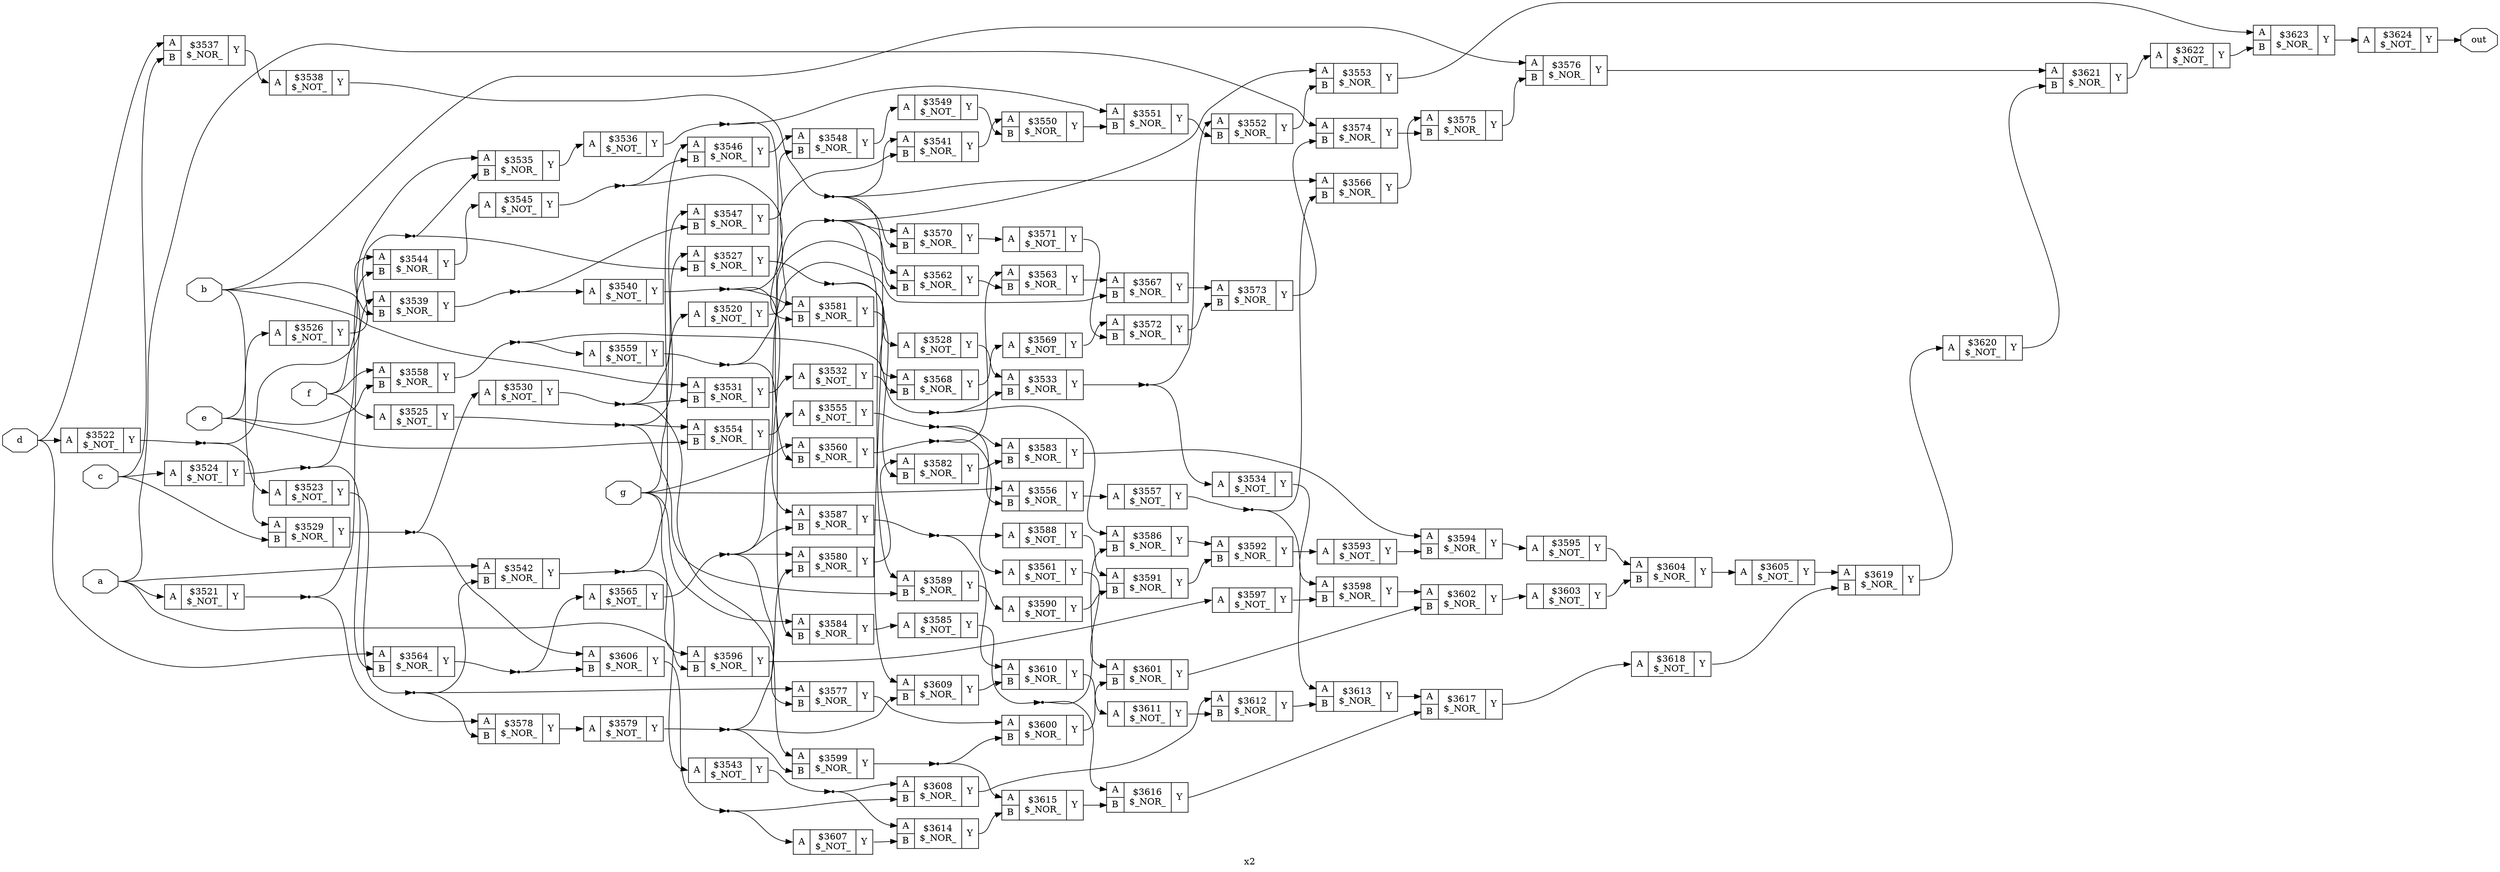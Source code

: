 digraph "x2" {
label="x2";
rankdir="LR";
remincross=true;
n105 [ shape=octagon, label="a", color="black", fontcolor="black" ];
n106 [ shape=octagon, label="b", color="black", fontcolor="black" ];
n107 [ shape=octagon, label="c", color="black", fontcolor="black" ];
n108 [ shape=octagon, label="d", color="black", fontcolor="black" ];
n109 [ shape=octagon, label="e", color="black", fontcolor="black" ];
n110 [ shape=octagon, label="f", color="black", fontcolor="black" ];
n111 [ shape=octagon, label="g", color="black", fontcolor="black" ];
n112 [ shape=octagon, label="out", color="black", fontcolor="black" ];
c115 [ shape=record, label="{{<p113> A}|$3520\n$_NOT_|{<p114> Y}}" ];
c116 [ shape=record, label="{{<p113> A}|$3521\n$_NOT_|{<p114> Y}}" ];
c117 [ shape=record, label="{{<p113> A}|$3522\n$_NOT_|{<p114> Y}}" ];
c118 [ shape=record, label="{{<p113> A}|$3523\n$_NOT_|{<p114> Y}}" ];
c119 [ shape=record, label="{{<p113> A}|$3524\n$_NOT_|{<p114> Y}}" ];
c120 [ shape=record, label="{{<p113> A}|$3525\n$_NOT_|{<p114> Y}}" ];
c121 [ shape=record, label="{{<p113> A}|$3526\n$_NOT_|{<p114> Y}}" ];
c123 [ shape=record, label="{{<p113> A|<p122> B}|$3527\n$_NOR_|{<p114> Y}}" ];
c124 [ shape=record, label="{{<p113> A}|$3528\n$_NOT_|{<p114> Y}}" ];
c125 [ shape=record, label="{{<p113> A|<p122> B}|$3529\n$_NOR_|{<p114> Y}}" ];
c126 [ shape=record, label="{{<p113> A}|$3530\n$_NOT_|{<p114> Y}}" ];
c127 [ shape=record, label="{{<p113> A|<p122> B}|$3531\n$_NOR_|{<p114> Y}}" ];
c128 [ shape=record, label="{{<p113> A}|$3532\n$_NOT_|{<p114> Y}}" ];
c129 [ shape=record, label="{{<p113> A|<p122> B}|$3533\n$_NOR_|{<p114> Y}}" ];
c130 [ shape=record, label="{{<p113> A}|$3534\n$_NOT_|{<p114> Y}}" ];
c131 [ shape=record, label="{{<p113> A|<p122> B}|$3535\n$_NOR_|{<p114> Y}}" ];
c132 [ shape=record, label="{{<p113> A}|$3536\n$_NOT_|{<p114> Y}}" ];
c133 [ shape=record, label="{{<p113> A|<p122> B}|$3537\n$_NOR_|{<p114> Y}}" ];
c134 [ shape=record, label="{{<p113> A}|$3538\n$_NOT_|{<p114> Y}}" ];
c135 [ shape=record, label="{{<p113> A|<p122> B}|$3539\n$_NOR_|{<p114> Y}}" ];
c136 [ shape=record, label="{{<p113> A}|$3540\n$_NOT_|{<p114> Y}}" ];
c137 [ shape=record, label="{{<p113> A|<p122> B}|$3541\n$_NOR_|{<p114> Y}}" ];
c138 [ shape=record, label="{{<p113> A|<p122> B}|$3542\n$_NOR_|{<p114> Y}}" ];
c139 [ shape=record, label="{{<p113> A}|$3543\n$_NOT_|{<p114> Y}}" ];
c140 [ shape=record, label="{{<p113> A|<p122> B}|$3544\n$_NOR_|{<p114> Y}}" ];
c141 [ shape=record, label="{{<p113> A}|$3545\n$_NOT_|{<p114> Y}}" ];
c142 [ shape=record, label="{{<p113> A|<p122> B}|$3546\n$_NOR_|{<p114> Y}}" ];
c143 [ shape=record, label="{{<p113> A|<p122> B}|$3547\n$_NOR_|{<p114> Y}}" ];
c144 [ shape=record, label="{{<p113> A|<p122> B}|$3548\n$_NOR_|{<p114> Y}}" ];
c145 [ shape=record, label="{{<p113> A}|$3549\n$_NOT_|{<p114> Y}}" ];
c146 [ shape=record, label="{{<p113> A|<p122> B}|$3550\n$_NOR_|{<p114> Y}}" ];
c147 [ shape=record, label="{{<p113> A|<p122> B}|$3551\n$_NOR_|{<p114> Y}}" ];
c148 [ shape=record, label="{{<p113> A|<p122> B}|$3552\n$_NOR_|{<p114> Y}}" ];
c149 [ shape=record, label="{{<p113> A|<p122> B}|$3553\n$_NOR_|{<p114> Y}}" ];
c150 [ shape=record, label="{{<p113> A|<p122> B}|$3554\n$_NOR_|{<p114> Y}}" ];
c151 [ shape=record, label="{{<p113> A}|$3555\n$_NOT_|{<p114> Y}}" ];
c152 [ shape=record, label="{{<p113> A|<p122> B}|$3556\n$_NOR_|{<p114> Y}}" ];
c153 [ shape=record, label="{{<p113> A}|$3557\n$_NOT_|{<p114> Y}}" ];
c154 [ shape=record, label="{{<p113> A|<p122> B}|$3558\n$_NOR_|{<p114> Y}}" ];
c155 [ shape=record, label="{{<p113> A}|$3559\n$_NOT_|{<p114> Y}}" ];
c156 [ shape=record, label="{{<p113> A|<p122> B}|$3560\n$_NOR_|{<p114> Y}}" ];
c157 [ shape=record, label="{{<p113> A}|$3561\n$_NOT_|{<p114> Y}}" ];
c158 [ shape=record, label="{{<p113> A|<p122> B}|$3562\n$_NOR_|{<p114> Y}}" ];
c159 [ shape=record, label="{{<p113> A|<p122> B}|$3563\n$_NOR_|{<p114> Y}}" ];
c160 [ shape=record, label="{{<p113> A|<p122> B}|$3564\n$_NOR_|{<p114> Y}}" ];
c161 [ shape=record, label="{{<p113> A}|$3565\n$_NOT_|{<p114> Y}}" ];
c162 [ shape=record, label="{{<p113> A|<p122> B}|$3566\n$_NOR_|{<p114> Y}}" ];
c163 [ shape=record, label="{{<p113> A|<p122> B}|$3567\n$_NOR_|{<p114> Y}}" ];
c164 [ shape=record, label="{{<p113> A|<p122> B}|$3568\n$_NOR_|{<p114> Y}}" ];
c165 [ shape=record, label="{{<p113> A}|$3569\n$_NOT_|{<p114> Y}}" ];
c166 [ shape=record, label="{{<p113> A|<p122> B}|$3570\n$_NOR_|{<p114> Y}}" ];
c167 [ shape=record, label="{{<p113> A}|$3571\n$_NOT_|{<p114> Y}}" ];
c168 [ shape=record, label="{{<p113> A|<p122> B}|$3572\n$_NOR_|{<p114> Y}}" ];
c169 [ shape=record, label="{{<p113> A|<p122> B}|$3573\n$_NOR_|{<p114> Y}}" ];
c170 [ shape=record, label="{{<p113> A|<p122> B}|$3574\n$_NOR_|{<p114> Y}}" ];
c171 [ shape=record, label="{{<p113> A|<p122> B}|$3575\n$_NOR_|{<p114> Y}}" ];
c172 [ shape=record, label="{{<p113> A|<p122> B}|$3576\n$_NOR_|{<p114> Y}}" ];
c173 [ shape=record, label="{{<p113> A|<p122> B}|$3577\n$_NOR_|{<p114> Y}}" ];
c174 [ shape=record, label="{{<p113> A|<p122> B}|$3578\n$_NOR_|{<p114> Y}}" ];
c175 [ shape=record, label="{{<p113> A}|$3579\n$_NOT_|{<p114> Y}}" ];
c176 [ shape=record, label="{{<p113> A|<p122> B}|$3580\n$_NOR_|{<p114> Y}}" ];
c177 [ shape=record, label="{{<p113> A|<p122> B}|$3581\n$_NOR_|{<p114> Y}}" ];
c178 [ shape=record, label="{{<p113> A|<p122> B}|$3582\n$_NOR_|{<p114> Y}}" ];
c179 [ shape=record, label="{{<p113> A|<p122> B}|$3583\n$_NOR_|{<p114> Y}}" ];
c180 [ shape=record, label="{{<p113> A|<p122> B}|$3584\n$_NOR_|{<p114> Y}}" ];
c181 [ shape=record, label="{{<p113> A}|$3585\n$_NOT_|{<p114> Y}}" ];
c182 [ shape=record, label="{{<p113> A|<p122> B}|$3586\n$_NOR_|{<p114> Y}}" ];
c183 [ shape=record, label="{{<p113> A|<p122> B}|$3587\n$_NOR_|{<p114> Y}}" ];
c184 [ shape=record, label="{{<p113> A}|$3588\n$_NOT_|{<p114> Y}}" ];
c185 [ shape=record, label="{{<p113> A|<p122> B}|$3589\n$_NOR_|{<p114> Y}}" ];
c186 [ shape=record, label="{{<p113> A}|$3590\n$_NOT_|{<p114> Y}}" ];
c187 [ shape=record, label="{{<p113> A|<p122> B}|$3591\n$_NOR_|{<p114> Y}}" ];
c188 [ shape=record, label="{{<p113> A|<p122> B}|$3592\n$_NOR_|{<p114> Y}}" ];
c189 [ shape=record, label="{{<p113> A}|$3593\n$_NOT_|{<p114> Y}}" ];
c190 [ shape=record, label="{{<p113> A|<p122> B}|$3594\n$_NOR_|{<p114> Y}}" ];
c191 [ shape=record, label="{{<p113> A}|$3595\n$_NOT_|{<p114> Y}}" ];
c192 [ shape=record, label="{{<p113> A|<p122> B}|$3596\n$_NOR_|{<p114> Y}}" ];
c193 [ shape=record, label="{{<p113> A}|$3597\n$_NOT_|{<p114> Y}}" ];
c194 [ shape=record, label="{{<p113> A|<p122> B}|$3598\n$_NOR_|{<p114> Y}}" ];
c195 [ shape=record, label="{{<p113> A|<p122> B}|$3599\n$_NOR_|{<p114> Y}}" ];
c196 [ shape=record, label="{{<p113> A|<p122> B}|$3600\n$_NOR_|{<p114> Y}}" ];
c197 [ shape=record, label="{{<p113> A|<p122> B}|$3601\n$_NOR_|{<p114> Y}}" ];
c198 [ shape=record, label="{{<p113> A|<p122> B}|$3602\n$_NOR_|{<p114> Y}}" ];
c199 [ shape=record, label="{{<p113> A}|$3603\n$_NOT_|{<p114> Y}}" ];
c200 [ shape=record, label="{{<p113> A|<p122> B}|$3604\n$_NOR_|{<p114> Y}}" ];
c201 [ shape=record, label="{{<p113> A}|$3605\n$_NOT_|{<p114> Y}}" ];
c202 [ shape=record, label="{{<p113> A|<p122> B}|$3606\n$_NOR_|{<p114> Y}}" ];
c203 [ shape=record, label="{{<p113> A}|$3607\n$_NOT_|{<p114> Y}}" ];
c204 [ shape=record, label="{{<p113> A|<p122> B}|$3608\n$_NOR_|{<p114> Y}}" ];
c205 [ shape=record, label="{{<p113> A|<p122> B}|$3609\n$_NOR_|{<p114> Y}}" ];
c206 [ shape=record, label="{{<p113> A|<p122> B}|$3610\n$_NOR_|{<p114> Y}}" ];
c207 [ shape=record, label="{{<p113> A}|$3611\n$_NOT_|{<p114> Y}}" ];
c208 [ shape=record, label="{{<p113> A|<p122> B}|$3612\n$_NOR_|{<p114> Y}}" ];
c209 [ shape=record, label="{{<p113> A|<p122> B}|$3613\n$_NOR_|{<p114> Y}}" ];
c210 [ shape=record, label="{{<p113> A|<p122> B}|$3614\n$_NOR_|{<p114> Y}}" ];
c211 [ shape=record, label="{{<p113> A|<p122> B}|$3615\n$_NOR_|{<p114> Y}}" ];
c212 [ shape=record, label="{{<p113> A|<p122> B}|$3616\n$_NOR_|{<p114> Y}}" ];
c213 [ shape=record, label="{{<p113> A|<p122> B}|$3617\n$_NOR_|{<p114> Y}}" ];
c214 [ shape=record, label="{{<p113> A}|$3618\n$_NOT_|{<p114> Y}}" ];
c215 [ shape=record, label="{{<p113> A|<p122> B}|$3619\n$_NOR_|{<p114> Y}}" ];
c216 [ shape=record, label="{{<p113> A}|$3620\n$_NOT_|{<p114> Y}}" ];
c217 [ shape=record, label="{{<p113> A|<p122> B}|$3621\n$_NOR_|{<p114> Y}}" ];
c218 [ shape=record, label="{{<p113> A}|$3622\n$_NOT_|{<p114> Y}}" ];
c219 [ shape=record, label="{{<p113> A|<p122> B}|$3623\n$_NOR_|{<p114> Y}}" ];
c220 [ shape=record, label="{{<p113> A}|$3624\n$_NOT_|{<p114> Y}}" ];
c207:p114:e -> c208:p122:w [color="black", label=""];
c216:p114:e -> c217:p122:w [color="black", label=""];
c203:p114:e -> c210:p122:w [color="black", label=""];
c204:p114:e -> c208:p113:w [color="black", label=""];
c205:p114:e -> c206:p122:w [color="black", label=""];
c206:p114:e -> c207:p113:w [color="black", label=""];
n104 [ shape=point ];
c115:p114:e -> n104:w [color="black", label=""];
n104:e -> c149:p113:w [color="black", label=""];
n104:e -> c158:p113:w [color="black", label=""];
n104:e -> c166:p113:w [color="black", label=""];
n104:e -> c185:p113:w [color="black", label=""];
n105:e -> c116:p113:w [color="black", label=""];
n105:e -> c138:p113:w [color="black", label=""];
n105:e -> c170:p113:w [color="black", label=""];
n105:e -> c192:p122:w [color="black", label=""];
n106:e -> c118:p113:w [color="black", label=""];
n106:e -> c127:p113:w [color="black", label=""];
n106:e -> c135:p122:w [color="black", label=""];
n106:e -> c172:p113:w [color="black", label=""];
n107:e -> c119:p113:w [color="black", label=""];
n107:e -> c125:p122:w [color="black", label=""];
n107:e -> c133:p122:w [color="black", label=""];
n108:e -> c117:p113:w [color="black", label=""];
n108:e -> c133:p113:w [color="black", label=""];
n108:e -> c160:p113:w [color="black", label=""];
n109:e -> c121:p113:w [color="black", label=""];
n109:e -> c150:p122:w [color="black", label=""];
n109:e -> c154:p122:w [color="black", label=""];
n11 [ shape=point ];
c116:p114:e -> n11:w [color="black", label=""];
n11:e -> c135:p113:w [color="black", label=""];
n11:e -> c174:p113:w [color="black", label=""];
n110:e -> c120:p113:w [color="black", label=""];
n110:e -> c131:p113:w [color="black", label=""];
n110:e -> c154:p113:w [color="black", label=""];
n111:e -> c115:p113:w [color="black", label=""];
n111:e -> c152:p113:w [color="black", label=""];
n111:e -> c156:p113:w [color="black", label=""];
n111:e -> c180:p113:w [color="black", label=""];
n111:e -> c192:p113:w [color="black", label=""];
c220:p114:e -> n112:w [color="black", label=""];
c217:p114:e -> c218:p113:w [color="black", label=""];
c218:p114:e -> c219:p122:w [color="black", label=""];
c219:p114:e -> c220:p113:w [color="black", label=""];
n15 [ shape=point ];
c117:p114:e -> n15:w [color="black", label=""];
n15:e -> c125:p113:w [color="black", label=""];
n15:e -> c140:p113:w [color="black", label=""];
n16 [ shape=point ];
c118:p114:e -> n16:w [color="black", label=""];
n16:e -> c138:p122:w [color="black", label=""];
n16:e -> c173:p113:w [color="black", label=""];
n16:e -> c174:p122:w [color="black", label=""];
n17 [ shape=point ];
c119:p114:e -> n17:w [color="black", label=""];
n17:e -> c140:p122:w [color="black", label=""];
n17:e -> c160:p122:w [color="black", label=""];
n18 [ shape=point ];
c120:p114:e -> n18:w [color="black", label=""];
n18:e -> c123:p113:w [color="black", label=""];
n18:e -> c150:p113:w [color="black", label=""];
n18:e -> c185:p122:w [color="black", label=""];
n19 [ shape=point ];
c121:p114:e -> n19:w [color="black", label=""];
n19:e -> c123:p122:w [color="black", label=""];
n19:e -> c131:p122:w [color="black", label=""];
c208:p114:e -> c209:p122:w [color="black", label=""];
n20 [ shape=point ];
c123:p114:e -> n20:w [color="black", label=""];
n20:e -> c124:p113:w [color="black", label=""];
n20:e -> c164:p113:w [color="black", label=""];
c124:p114:e -> c129:p113:w [color="black", label=""];
n22 [ shape=point ];
c125:p114:e -> n22:w [color="black", label=""];
n22:e -> c126:p113:w [color="black", label=""];
n22:e -> c202:p113:w [color="black", label=""];
n23 [ shape=point ];
c126:p114:e -> n23:w [color="black", label=""];
n23:e -> c127:p122:w [color="black", label=""];
n23:e -> c143:p113:w [color="black", label=""];
n23:e -> c195:p113:w [color="black", label=""];
c127:p114:e -> c128:p113:w [color="black", label=""];
n25 [ shape=point ];
c128:p114:e -> n25:w [color="black", label=""];
n25:e -> c129:p122:w [color="black", label=""];
n25:e -> c182:p113:w [color="black", label=""];
n26 [ shape=point ];
c129:p114:e -> n26:w [color="black", label=""];
n26:e -> c130:p113:w [color="black", label=""];
n26:e -> c148:p113:w [color="black", label=""];
c130:p114:e -> c194:p113:w [color="black", label=""];
c131:p114:e -> c132:p113:w [color="black", label=""];
n29 [ shape=point ];
c132:p114:e -> n29:w [color="black", label=""];
n29:e -> c147:p113:w [color="black", label=""];
n29:e -> c156:p122:w [color="black", label=""];
c209:p114:e -> c213:p113:w [color="black", label=""];
c133:p114:e -> c134:p113:w [color="black", label=""];
n31 [ shape=point ];
c134:p114:e -> n31:w [color="black", label=""];
n31:e -> c137:p113:w [color="black", label=""];
n31:e -> c162:p113:w [color="black", label=""];
n31:e -> c166:p122:w [color="black", label=""];
n31:e -> c205:p113:w [color="black", label=""];
n32 [ shape=point ];
c135:p114:e -> n32:w [color="black", label=""];
n32:e -> c136:p113:w [color="black", label=""];
n32:e -> c143:p122:w [color="black", label=""];
n33 [ shape=point ];
c136:p114:e -> n33:w [color="black", label=""];
n33:e -> c137:p122:w [color="black", label=""];
n33:e -> c177:p113:w [color="black", label=""];
n33:e -> c183:p113:w [color="black", label=""];
c137:p114:e -> c146:p113:w [color="black", label=""];
n35 [ shape=point ];
c138:p114:e -> n35:w [color="black", label=""];
n35:e -> c139:p113:w [color="black", label=""];
n35:e -> c142:p113:w [color="black", label=""];
n36 [ shape=point ];
c139:p114:e -> n36:w [color="black", label=""];
n36:e -> c204:p113:w [color="black", label=""];
n36:e -> c210:p113:w [color="black", label=""];
c140:p114:e -> c141:p113:w [color="black", label=""];
n38 [ shape=point ];
c141:p114:e -> n38:w [color="black", label=""];
n38:e -> c142:p122:w [color="black", label=""];
n38:e -> c177:p122:w [color="black", label=""];
c142:p114:e -> c144:p113:w [color="black", label=""];
c210:p114:e -> c211:p122:w [color="black", label=""];
c143:p114:e -> c144:p122:w [color="black", label=""];
c144:p114:e -> c145:p113:w [color="black", label=""];
c145:p114:e -> c146:p122:w [color="black", label=""];
c146:p114:e -> c147:p122:w [color="black", label=""];
c147:p114:e -> c148:p122:w [color="black", label=""];
c148:p114:e -> c149:p122:w [color="black", label=""];
c149:p114:e -> c219:p113:w [color="black", label=""];
c150:p114:e -> c151:p113:w [color="black", label=""];
n48 [ shape=point ];
c151:p114:e -> n48:w [color="black", label=""];
n48:e -> c152:p122:w [color="black", label=""];
n48:e -> c179:p113:w [color="black", label=""];
c152:p114:e -> c153:p113:w [color="black", label=""];
c211:p114:e -> c212:p122:w [color="black", label=""];
n50 [ shape=point ];
c153:p114:e -> n50:w [color="black", label=""];
n50:e -> c162:p122:w [color="black", label=""];
n50:e -> c209:p113:w [color="black", label=""];
n51 [ shape=point ];
c154:p114:e -> n51:w [color="black", label=""];
n51:e -> c155:p113:w [color="black", label=""];
n51:e -> c164:p122:w [color="black", label=""];
n52 [ shape=point ];
c155:p114:e -> n52:w [color="black", label=""];
n52:e -> c158:p122:w [color="black", label=""];
n52:e -> c180:p122:w [color="black", label=""];
n53 [ shape=point ];
c156:p114:e -> n53:w [color="black", label=""];
n53:e -> c157:p113:w [color="black", label=""];
n53:e -> c159:p113:w [color="black", label=""];
c157:p114:e -> c197:p113:w [color="black", label=""];
c158:p114:e -> c159:p122:w [color="black", label=""];
c159:p114:e -> c163:p113:w [color="black", label=""];
n57 [ shape=point ];
c160:p114:e -> n57:w [color="black", label=""];
n57:e -> c161:p113:w [color="black", label=""];
n57:e -> c202:p122:w [color="black", label=""];
n58 [ shape=point ];
c161:p114:e -> n58:w [color="black", label=""];
n58:e -> c163:p122:w [color="black", label=""];
n58:e -> c173:p122:w [color="black", label=""];
n58:e -> c176:p113:w [color="black", label=""];
n58:e -> c183:p122:w [color="black", label=""];
c162:p114:e -> c171:p113:w [color="black", label=""];
c212:p114:e -> c213:p122:w [color="black", label=""];
c163:p114:e -> c169:p113:w [color="black", label=""];
c164:p114:e -> c165:p113:w [color="black", label=""];
c165:p114:e -> c168:p113:w [color="black", label=""];
c166:p114:e -> c167:p113:w [color="black", label=""];
c167:p114:e -> c168:p122:w [color="black", label=""];
c168:p114:e -> c169:p122:w [color="black", label=""];
c169:p114:e -> c170:p122:w [color="black", label=""];
c170:p114:e -> c171:p122:w [color="black", label=""];
c171:p114:e -> c172:p122:w [color="black", label=""];
c172:p114:e -> c217:p113:w [color="black", label=""];
c213:p114:e -> c214:p113:w [color="black", label=""];
c173:p114:e -> c196:p113:w [color="black", label=""];
c174:p114:e -> c175:p113:w [color="black", label=""];
n72 [ shape=point ];
c175:p114:e -> n72:w [color="black", label=""];
n72:e -> c176:p122:w [color="black", label=""];
n72:e -> c195:p122:w [color="black", label=""];
n72:e -> c205:p122:w [color="black", label=""];
c176:p114:e -> c178:p113:w [color="black", label=""];
c177:p114:e -> c178:p122:w [color="black", label=""];
c178:p114:e -> c179:p122:w [color="black", label=""];
c179:p114:e -> c190:p113:w [color="black", label=""];
c180:p114:e -> c181:p113:w [color="black", label=""];
n78 [ shape=point ];
c181:p114:e -> n78:w [color="black", label=""];
n78:e -> c182:p122:w [color="black", label=""];
n78:e -> c212:p113:w [color="black", label=""];
c182:p114:e -> c188:p113:w [color="black", label=""];
c214:p114:e -> c215:p122:w [color="black", label=""];
n80 [ shape=point ];
c183:p114:e -> n80:w [color="black", label=""];
n80:e -> c184:p113:w [color="black", label=""];
n80:e -> c206:p113:w [color="black", label=""];
c184:p114:e -> c187:p113:w [color="black", label=""];
c185:p114:e -> c186:p113:w [color="black", label=""];
c186:p114:e -> c187:p122:w [color="black", label=""];
c187:p114:e -> c188:p122:w [color="black", label=""];
c188:p114:e -> c189:p113:w [color="black", label=""];
c189:p114:e -> c190:p122:w [color="black", label=""];
c190:p114:e -> c191:p113:w [color="black", label=""];
c191:p114:e -> c200:p113:w [color="black", label=""];
c192:p114:e -> c193:p113:w [color="black", label=""];
c215:p114:e -> c216:p113:w [color="black", label=""];
c193:p114:e -> c194:p122:w [color="black", label=""];
c194:p114:e -> c198:p113:w [color="black", label=""];
n92 [ shape=point ];
c195:p114:e -> n92:w [color="black", label=""];
n92:e -> c196:p122:w [color="black", label=""];
n92:e -> c211:p113:w [color="black", label=""];
c196:p114:e -> c197:p122:w [color="black", label=""];
c197:p114:e -> c198:p122:w [color="black", label=""];
c198:p114:e -> c199:p113:w [color="black", label=""];
c199:p114:e -> c200:p122:w [color="black", label=""];
c200:p114:e -> c201:p113:w [color="black", label=""];
c201:p114:e -> c215:p113:w [color="black", label=""];
n99 [ shape=point ];
c202:p114:e -> n99:w [color="black", label=""];
n99:e -> c203:p113:w [color="black", label=""];
n99:e -> c204:p122:w [color="black", label=""];
}
